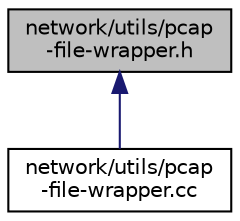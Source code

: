 digraph "network/utils/pcap-file-wrapper.h"
{
  edge [fontname="Helvetica",fontsize="10",labelfontname="Helvetica",labelfontsize="10"];
  node [fontname="Helvetica",fontsize="10",shape=record];
  Node1 [label="network/utils/pcap\l-file-wrapper.h",height=0.2,width=0.4,color="black", fillcolor="grey75", style="filled", fontcolor="black"];
  Node1 -> Node2 [dir="back",color="midnightblue",fontsize="10",style="solid"];
  Node2 [label="network/utils/pcap\l-file-wrapper.cc",height=0.2,width=0.4,color="black", fillcolor="white", style="filled",URL="$d4/d0f/pcap-file-wrapper_8cc.html"];
}
